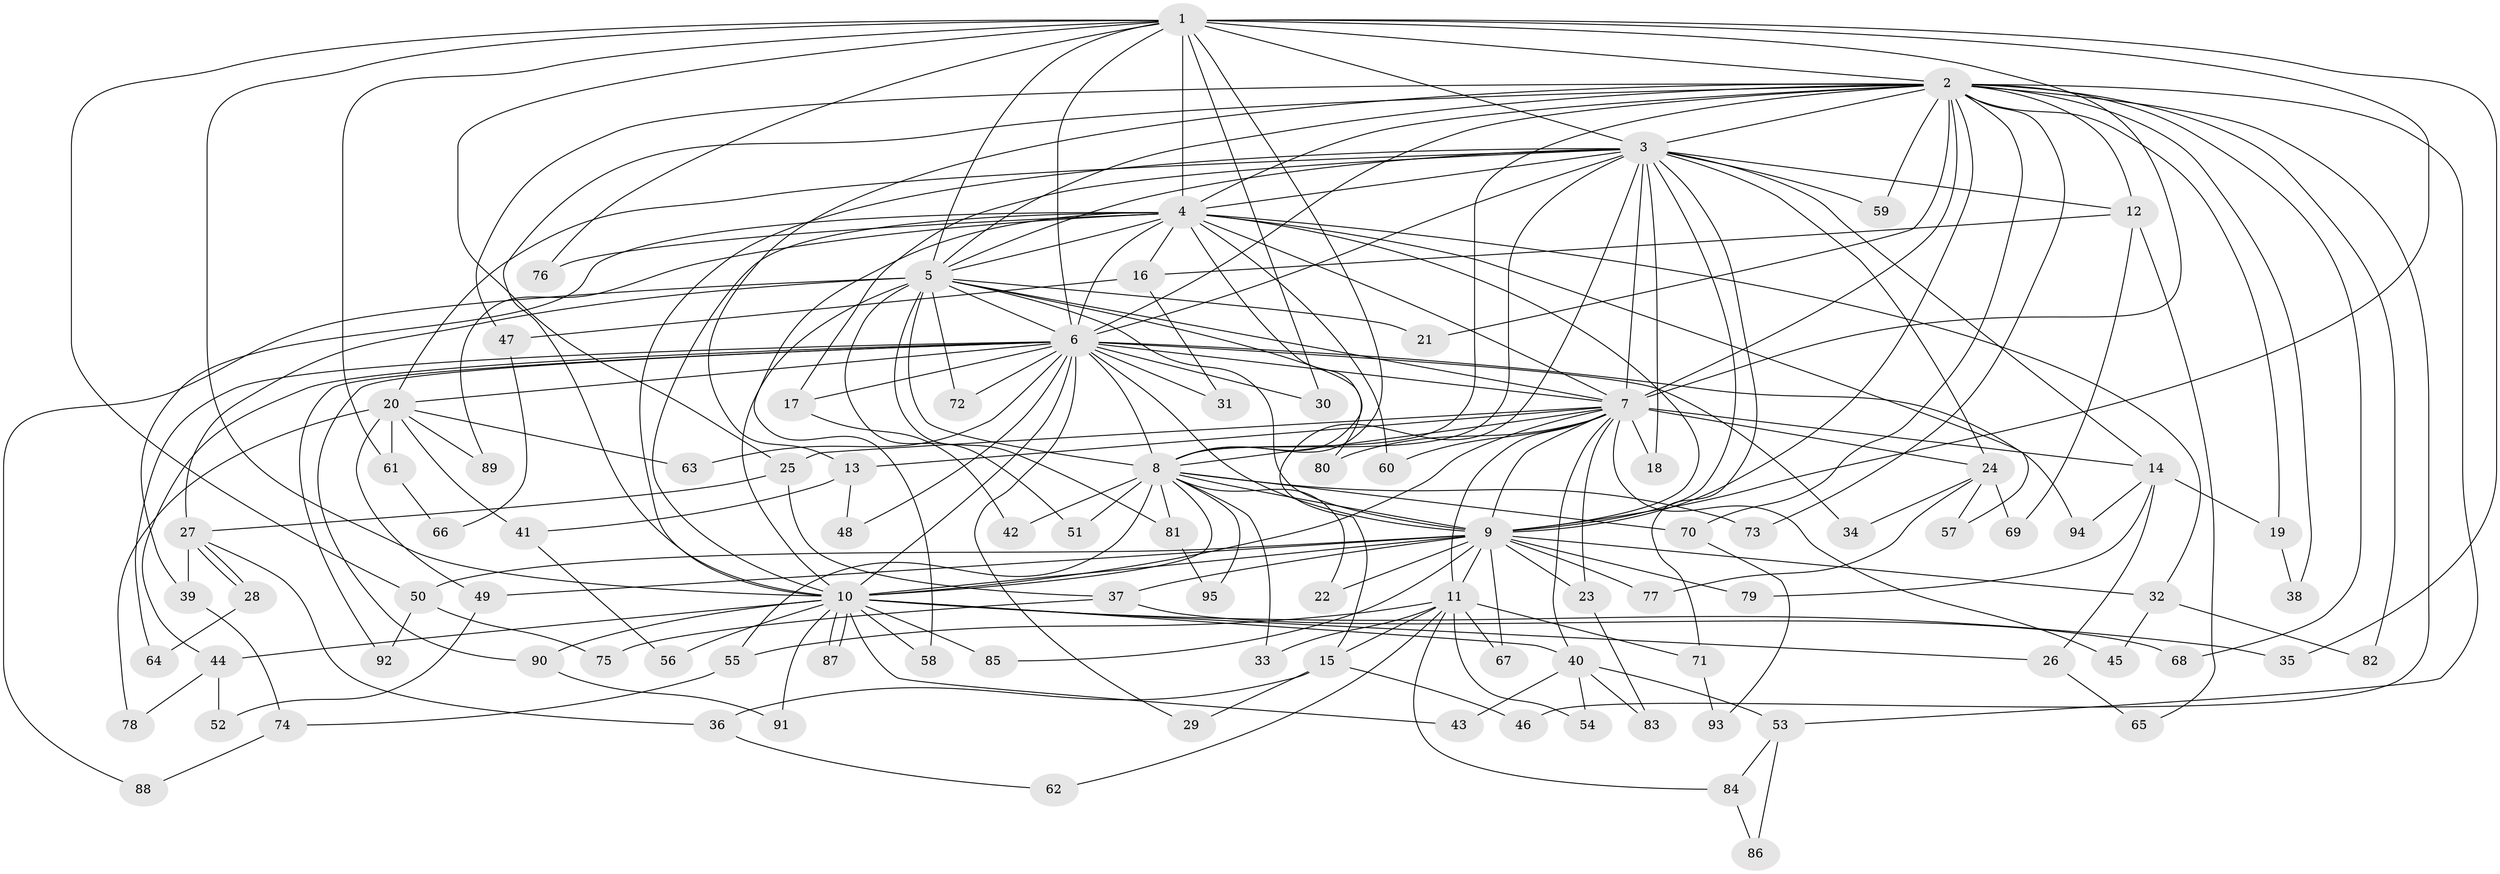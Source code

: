 // coarse degree distribution, {21: 0.02631578947368421, 20: 0.013157894736842105, 17: 0.013157894736842105, 14: 0.013157894736842105, 22: 0.02631578947368421, 15: 0.013157894736842105, 16: 0.013157894736842105, 10: 0.013157894736842105, 5: 0.039473684210526314, 4: 0.06578947368421052, 7: 0.013157894736842105, 6: 0.013157894736842105, 3: 0.14473684210526316, 2: 0.5657894736842105, 8: 0.013157894736842105, 1: 0.013157894736842105}
// Generated by graph-tools (version 1.1) at 2025/41/03/06/25 10:41:43]
// undirected, 95 vertices, 215 edges
graph export_dot {
graph [start="1"]
  node [color=gray90,style=filled];
  1;
  2;
  3;
  4;
  5;
  6;
  7;
  8;
  9;
  10;
  11;
  12;
  13;
  14;
  15;
  16;
  17;
  18;
  19;
  20;
  21;
  22;
  23;
  24;
  25;
  26;
  27;
  28;
  29;
  30;
  31;
  32;
  33;
  34;
  35;
  36;
  37;
  38;
  39;
  40;
  41;
  42;
  43;
  44;
  45;
  46;
  47;
  48;
  49;
  50;
  51;
  52;
  53;
  54;
  55;
  56;
  57;
  58;
  59;
  60;
  61;
  62;
  63;
  64;
  65;
  66;
  67;
  68;
  69;
  70;
  71;
  72;
  73;
  74;
  75;
  76;
  77;
  78;
  79;
  80;
  81;
  82;
  83;
  84;
  85;
  86;
  87;
  88;
  89;
  90;
  91;
  92;
  93;
  94;
  95;
  1 -- 2;
  1 -- 3;
  1 -- 4;
  1 -- 5;
  1 -- 6;
  1 -- 7;
  1 -- 8;
  1 -- 9;
  1 -- 10;
  1 -- 25;
  1 -- 30;
  1 -- 35;
  1 -- 50;
  1 -- 61;
  1 -- 76;
  2 -- 3;
  2 -- 4;
  2 -- 5;
  2 -- 6;
  2 -- 7;
  2 -- 8;
  2 -- 9;
  2 -- 10;
  2 -- 12;
  2 -- 13;
  2 -- 19;
  2 -- 21;
  2 -- 38;
  2 -- 46;
  2 -- 47;
  2 -- 53;
  2 -- 59;
  2 -- 68;
  2 -- 70;
  2 -- 73;
  2 -- 82;
  3 -- 4;
  3 -- 5;
  3 -- 6;
  3 -- 7;
  3 -- 8;
  3 -- 9;
  3 -- 10;
  3 -- 12;
  3 -- 14;
  3 -- 15;
  3 -- 17;
  3 -- 18;
  3 -- 20;
  3 -- 24;
  3 -- 59;
  3 -- 71;
  4 -- 5;
  4 -- 6;
  4 -- 7;
  4 -- 8;
  4 -- 9;
  4 -- 10;
  4 -- 16;
  4 -- 32;
  4 -- 39;
  4 -- 57;
  4 -- 58;
  4 -- 60;
  4 -- 76;
  4 -- 89;
  5 -- 6;
  5 -- 7;
  5 -- 8;
  5 -- 9;
  5 -- 10;
  5 -- 21;
  5 -- 27;
  5 -- 51;
  5 -- 72;
  5 -- 80;
  5 -- 81;
  5 -- 88;
  6 -- 7;
  6 -- 8;
  6 -- 9;
  6 -- 10;
  6 -- 17;
  6 -- 20;
  6 -- 29;
  6 -- 30;
  6 -- 31;
  6 -- 34;
  6 -- 44;
  6 -- 48;
  6 -- 63;
  6 -- 64;
  6 -- 72;
  6 -- 90;
  6 -- 92;
  6 -- 94;
  7 -- 8;
  7 -- 9;
  7 -- 10;
  7 -- 11;
  7 -- 13;
  7 -- 14;
  7 -- 18;
  7 -- 23;
  7 -- 24;
  7 -- 25;
  7 -- 40;
  7 -- 45;
  7 -- 60;
  7 -- 80;
  8 -- 9;
  8 -- 10;
  8 -- 22;
  8 -- 33;
  8 -- 42;
  8 -- 51;
  8 -- 55;
  8 -- 70;
  8 -- 73;
  8 -- 81;
  8 -- 95;
  9 -- 10;
  9 -- 11;
  9 -- 22;
  9 -- 23;
  9 -- 32;
  9 -- 37;
  9 -- 49;
  9 -- 50;
  9 -- 67;
  9 -- 77;
  9 -- 79;
  9 -- 85;
  10 -- 26;
  10 -- 35;
  10 -- 40;
  10 -- 43;
  10 -- 44;
  10 -- 56;
  10 -- 58;
  10 -- 85;
  10 -- 87;
  10 -- 87;
  10 -- 90;
  10 -- 91;
  11 -- 15;
  11 -- 33;
  11 -- 54;
  11 -- 55;
  11 -- 62;
  11 -- 67;
  11 -- 71;
  11 -- 84;
  12 -- 16;
  12 -- 65;
  12 -- 69;
  13 -- 41;
  13 -- 48;
  14 -- 19;
  14 -- 26;
  14 -- 79;
  14 -- 94;
  15 -- 29;
  15 -- 36;
  15 -- 46;
  16 -- 31;
  16 -- 47;
  17 -- 42;
  19 -- 38;
  20 -- 41;
  20 -- 49;
  20 -- 61;
  20 -- 63;
  20 -- 78;
  20 -- 89;
  23 -- 83;
  24 -- 34;
  24 -- 57;
  24 -- 69;
  24 -- 77;
  25 -- 27;
  25 -- 37;
  26 -- 65;
  27 -- 28;
  27 -- 28;
  27 -- 36;
  27 -- 39;
  28 -- 64;
  32 -- 45;
  32 -- 82;
  36 -- 62;
  37 -- 68;
  37 -- 75;
  39 -- 74;
  40 -- 43;
  40 -- 53;
  40 -- 54;
  40 -- 83;
  41 -- 56;
  44 -- 52;
  44 -- 78;
  47 -- 66;
  49 -- 52;
  50 -- 75;
  50 -- 92;
  53 -- 84;
  53 -- 86;
  55 -- 74;
  61 -- 66;
  70 -- 93;
  71 -- 93;
  74 -- 88;
  81 -- 95;
  84 -- 86;
  90 -- 91;
}
